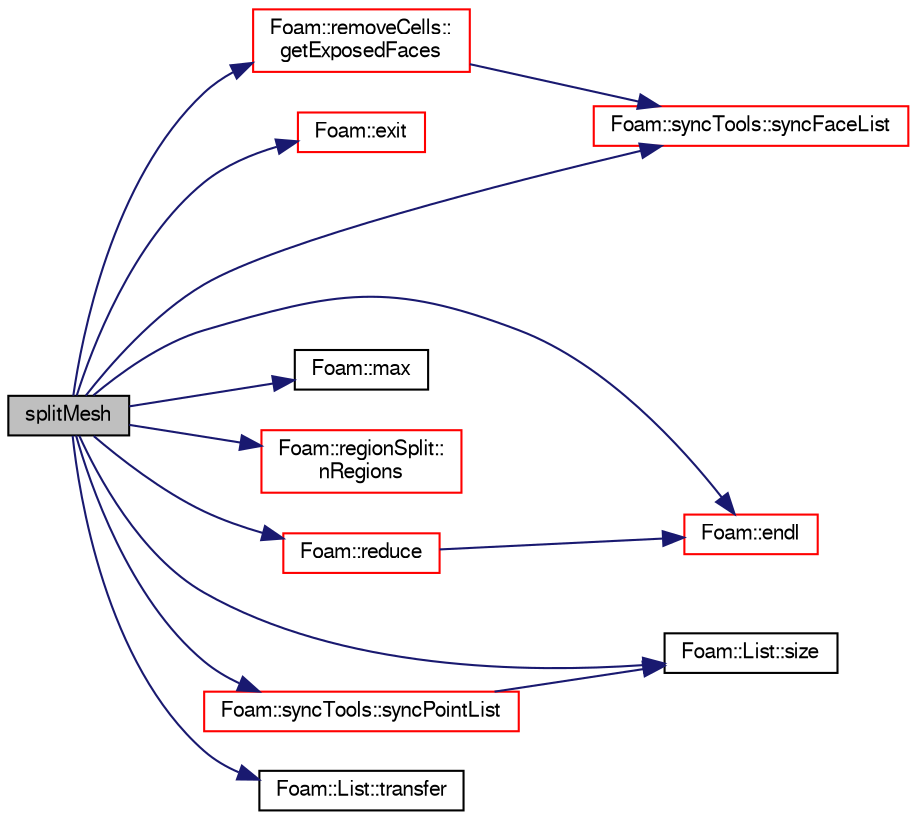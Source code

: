 digraph "splitMesh"
{
  bgcolor="transparent";
  edge [fontname="FreeSans",fontsize="10",labelfontname="FreeSans",labelfontsize="10"];
  node [fontname="FreeSans",fontsize="10",shape=record];
  rankdir="LR";
  Node1 [label="splitMesh",height=0.2,width=0.4,color="black", fillcolor="grey75", style="filled" fontcolor="black"];
  Node1 -> Node2 [color="midnightblue",fontsize="10",style="solid",fontname="FreeSans"];
  Node2 [label="Foam::endl",height=0.2,width=0.4,color="red",URL="$a10237.html#a2db8fe02a0d3909e9351bb4275b23ce4",tooltip="Add newline and flush stream. "];
  Node1 -> Node3 [color="midnightblue",fontsize="10",style="solid",fontname="FreeSans"];
  Node3 [label="Foam::exit",height=0.2,width=0.4,color="red",URL="$a10237.html#a06ca7250d8e89caf05243ec094843642"];
  Node1 -> Node4 [color="midnightblue",fontsize="10",style="solid",fontname="FreeSans"];
  Node4 [label="Foam::removeCells::\lgetExposedFaces",height=0.2,width=0.4,color="red",URL="$a02094.html#a9ea4361fa1840908fb3312415cec8ff1",tooltip="Get labels of exposed faces. "];
  Node4 -> Node5 [color="midnightblue",fontsize="10",style="solid",fontname="FreeSans"];
  Node5 [label="Foam::syncTools::syncFaceList",height=0.2,width=0.4,color="red",URL="$a02474.html#abed40ebf1b90b365509600f5e7b004b7",tooltip="Synchronize values on all mesh faces. "];
  Node1 -> Node6 [color="midnightblue",fontsize="10",style="solid",fontname="FreeSans"];
  Node6 [label="Foam::max",height=0.2,width=0.4,color="black",URL="$a10237.html#ac993e906cf2774ae77e666bc24e81733"];
  Node1 -> Node7 [color="midnightblue",fontsize="10",style="solid",fontname="FreeSans"];
  Node7 [label="Foam::regionSplit::\lnRegions",height=0.2,width=0.4,color="red",URL="$a02081.html#a57f980c4312eca2cfa550ab99040161d",tooltip="Return total number of regions. "];
  Node1 -> Node8 [color="midnightblue",fontsize="10",style="solid",fontname="FreeSans"];
  Node8 [label="Foam::reduce",height=0.2,width=0.4,color="red",URL="$a10237.html#a7ffd6af4acc2eb9ba72ee296b5ecda23"];
  Node8 -> Node2 [color="midnightblue",fontsize="10",style="solid",fontname="FreeSans"];
  Node1 -> Node9 [color="midnightblue",fontsize="10",style="solid",fontname="FreeSans"];
  Node9 [label="Foam::List::size",height=0.2,width=0.4,color="black",URL="$a01325.html#a8a5f6fa29bd4b500caf186f60245b384",tooltip="Override size to be inconsistent with allocated storage. "];
  Node1 -> Node5 [color="midnightblue",fontsize="10",style="solid",fontname="FreeSans"];
  Node1 -> Node10 [color="midnightblue",fontsize="10",style="solid",fontname="FreeSans"];
  Node10 [label="Foam::syncTools::syncPointList",height=0.2,width=0.4,color="red",URL="$a02474.html#a197ed77a9101bdfb37253bd3f507c017",tooltip="Synchronize values on all mesh points. "];
  Node10 -> Node9 [color="midnightblue",fontsize="10",style="solid",fontname="FreeSans"];
  Node1 -> Node11 [color="midnightblue",fontsize="10",style="solid",fontname="FreeSans"];
  Node11 [label="Foam::List::transfer",height=0.2,width=0.4,color="black",URL="$a01325.html#a25ad1d2084d16b234b0cf91c07e832c0",tooltip="Transfer the contents of the argument List into this list. "];
}
